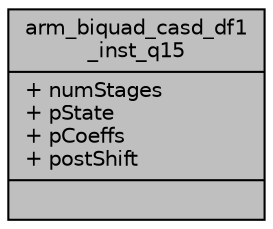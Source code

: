 digraph "arm_biquad_casd_df1_inst_q15"
{
  edge [fontname="Helvetica",fontsize="10",labelfontname="Helvetica",labelfontsize="10"];
  node [fontname="Helvetica",fontsize="10",shape=record];
  Node1 [label="{arm_biquad_casd_df1\l_inst_q15\n|+ numStages\l+ pState\l+ pCoeffs\l+ postShift\l|}",height=0.2,width=0.4,color="black", fillcolor="grey75", style="filled", fontcolor="black"];
}
